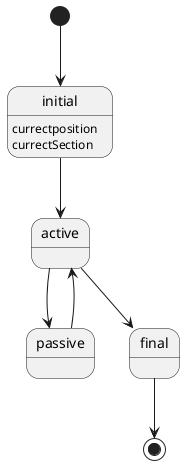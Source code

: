 @startuml

[*] --> initial
initial --> active
initial: currectposition
initial: currectSection
active --> passive
passive --> active

active --> final
final --> [*]

@enduml

